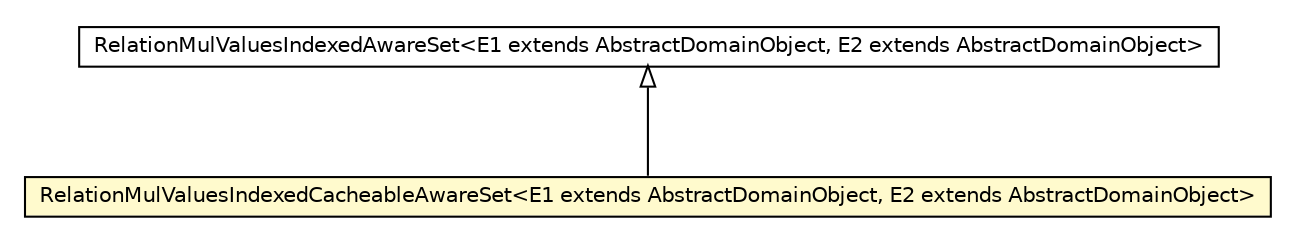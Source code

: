 #!/usr/local/bin/dot
#
# Class diagram 
# Generated by UMLGraph version 5.1 (http://www.umlgraph.org/)
#

digraph G {
	edge [fontname="Helvetica",fontsize=10,labelfontname="Helvetica",labelfontsize=10];
	node [fontname="Helvetica",fontsize=10,shape=plaintext];
	nodesep=0.25;
	ranksep=0.5;
	// pt.ist.fenixframework.dml.RelationMulValuesIndexedAwareSet<E1 extends pt.ist.fenixframework.core.AbstractDomainObject, E2 extends pt.ist.fenixframework.core.AbstractDomainObject>
	c57509 [label=<<table title="pt.ist.fenixframework.dml.RelationMulValuesIndexedAwareSet" border="0" cellborder="1" cellspacing="0" cellpadding="2" port="p" href="../../dml/RelationMulValuesIndexedAwareSet.html">
		<tr><td><table border="0" cellspacing="0" cellpadding="1">
<tr><td align="center" balign="center"> RelationMulValuesIndexedAwareSet&lt;E1 extends AbstractDomainObject, E2 extends AbstractDomainObject&gt; </td></tr>
		</table></td></tr>
		</table>>, fontname="Helvetica", fontcolor="black", fontsize=10.0];
	// pt.ist.fenixframework.backend.infinispan.RelationMulValuesIndexedCacheableAwareSet<E1 extends pt.ist.fenixframework.core.AbstractDomainObject, E2 extends pt.ist.fenixframework.core.AbstractDomainObject>
	c57659 [label=<<table title="pt.ist.fenixframework.backend.infinispan.RelationMulValuesIndexedCacheableAwareSet" border="0" cellborder="1" cellspacing="0" cellpadding="2" port="p" bgcolor="lemonChiffon" href="./RelationMulValuesIndexedCacheableAwareSet.html">
		<tr><td><table border="0" cellspacing="0" cellpadding="1">
<tr><td align="center" balign="center"> RelationMulValuesIndexedCacheableAwareSet&lt;E1 extends AbstractDomainObject, E2 extends AbstractDomainObject&gt; </td></tr>
		</table></td></tr>
		</table>>, fontname="Helvetica", fontcolor="black", fontsize=10.0];
	//pt.ist.fenixframework.backend.infinispan.RelationMulValuesIndexedCacheableAwareSet<E1 extends pt.ist.fenixframework.core.AbstractDomainObject, E2 extends pt.ist.fenixframework.core.AbstractDomainObject> extends pt.ist.fenixframework.dml.RelationMulValuesIndexedAwareSet<E1, E2>
	c57509:p -> c57659:p [dir=back,arrowtail=empty];
}


